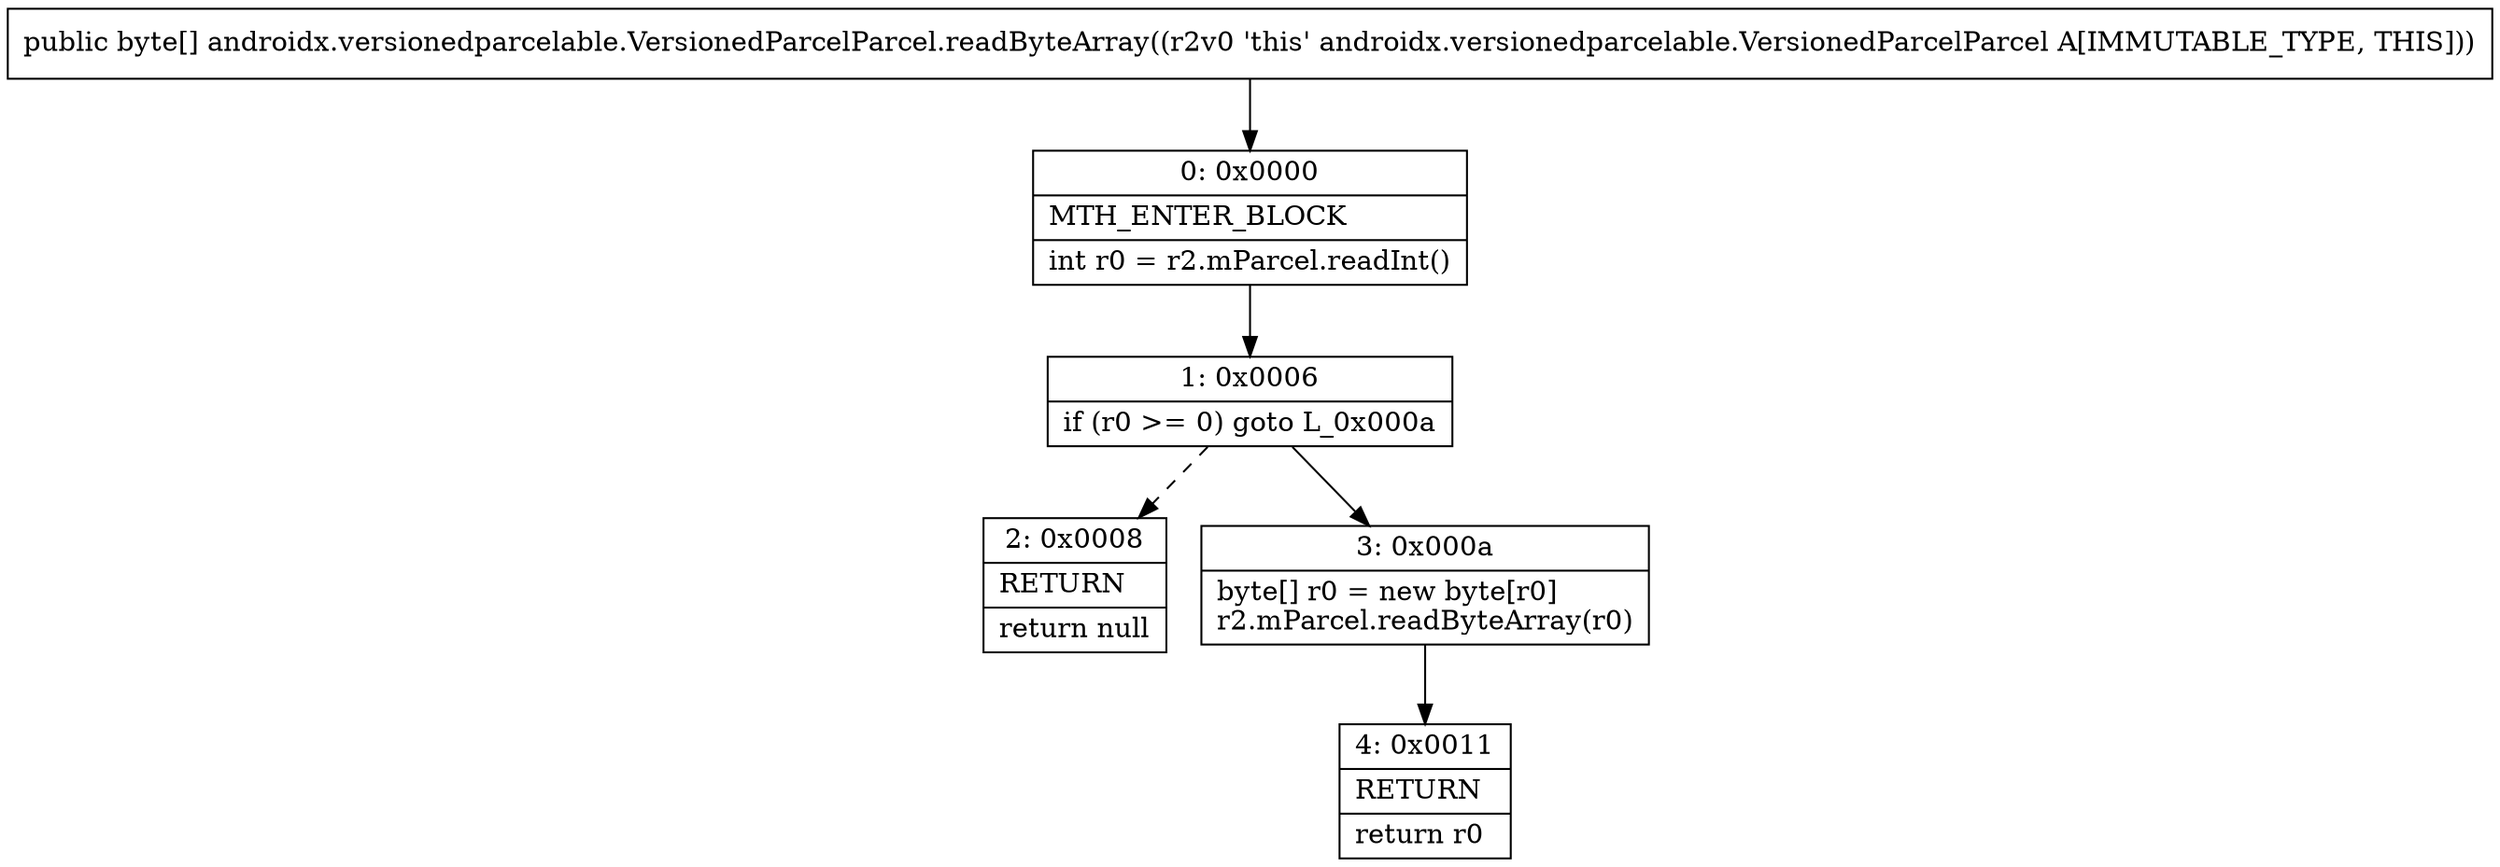 digraph "CFG forandroidx.versionedparcelable.VersionedParcelParcel.readByteArray()[B" {
Node_0 [shape=record,label="{0\:\ 0x0000|MTH_ENTER_BLOCK\l|int r0 = r2.mParcel.readInt()\l}"];
Node_1 [shape=record,label="{1\:\ 0x0006|if (r0 \>= 0) goto L_0x000a\l}"];
Node_2 [shape=record,label="{2\:\ 0x0008|RETURN\l|return null\l}"];
Node_3 [shape=record,label="{3\:\ 0x000a|byte[] r0 = new byte[r0]\lr2.mParcel.readByteArray(r0)\l}"];
Node_4 [shape=record,label="{4\:\ 0x0011|RETURN\l|return r0\l}"];
MethodNode[shape=record,label="{public byte[] androidx.versionedparcelable.VersionedParcelParcel.readByteArray((r2v0 'this' androidx.versionedparcelable.VersionedParcelParcel A[IMMUTABLE_TYPE, THIS])) }"];
MethodNode -> Node_0;
Node_0 -> Node_1;
Node_1 -> Node_2[style=dashed];
Node_1 -> Node_3;
Node_3 -> Node_4;
}

